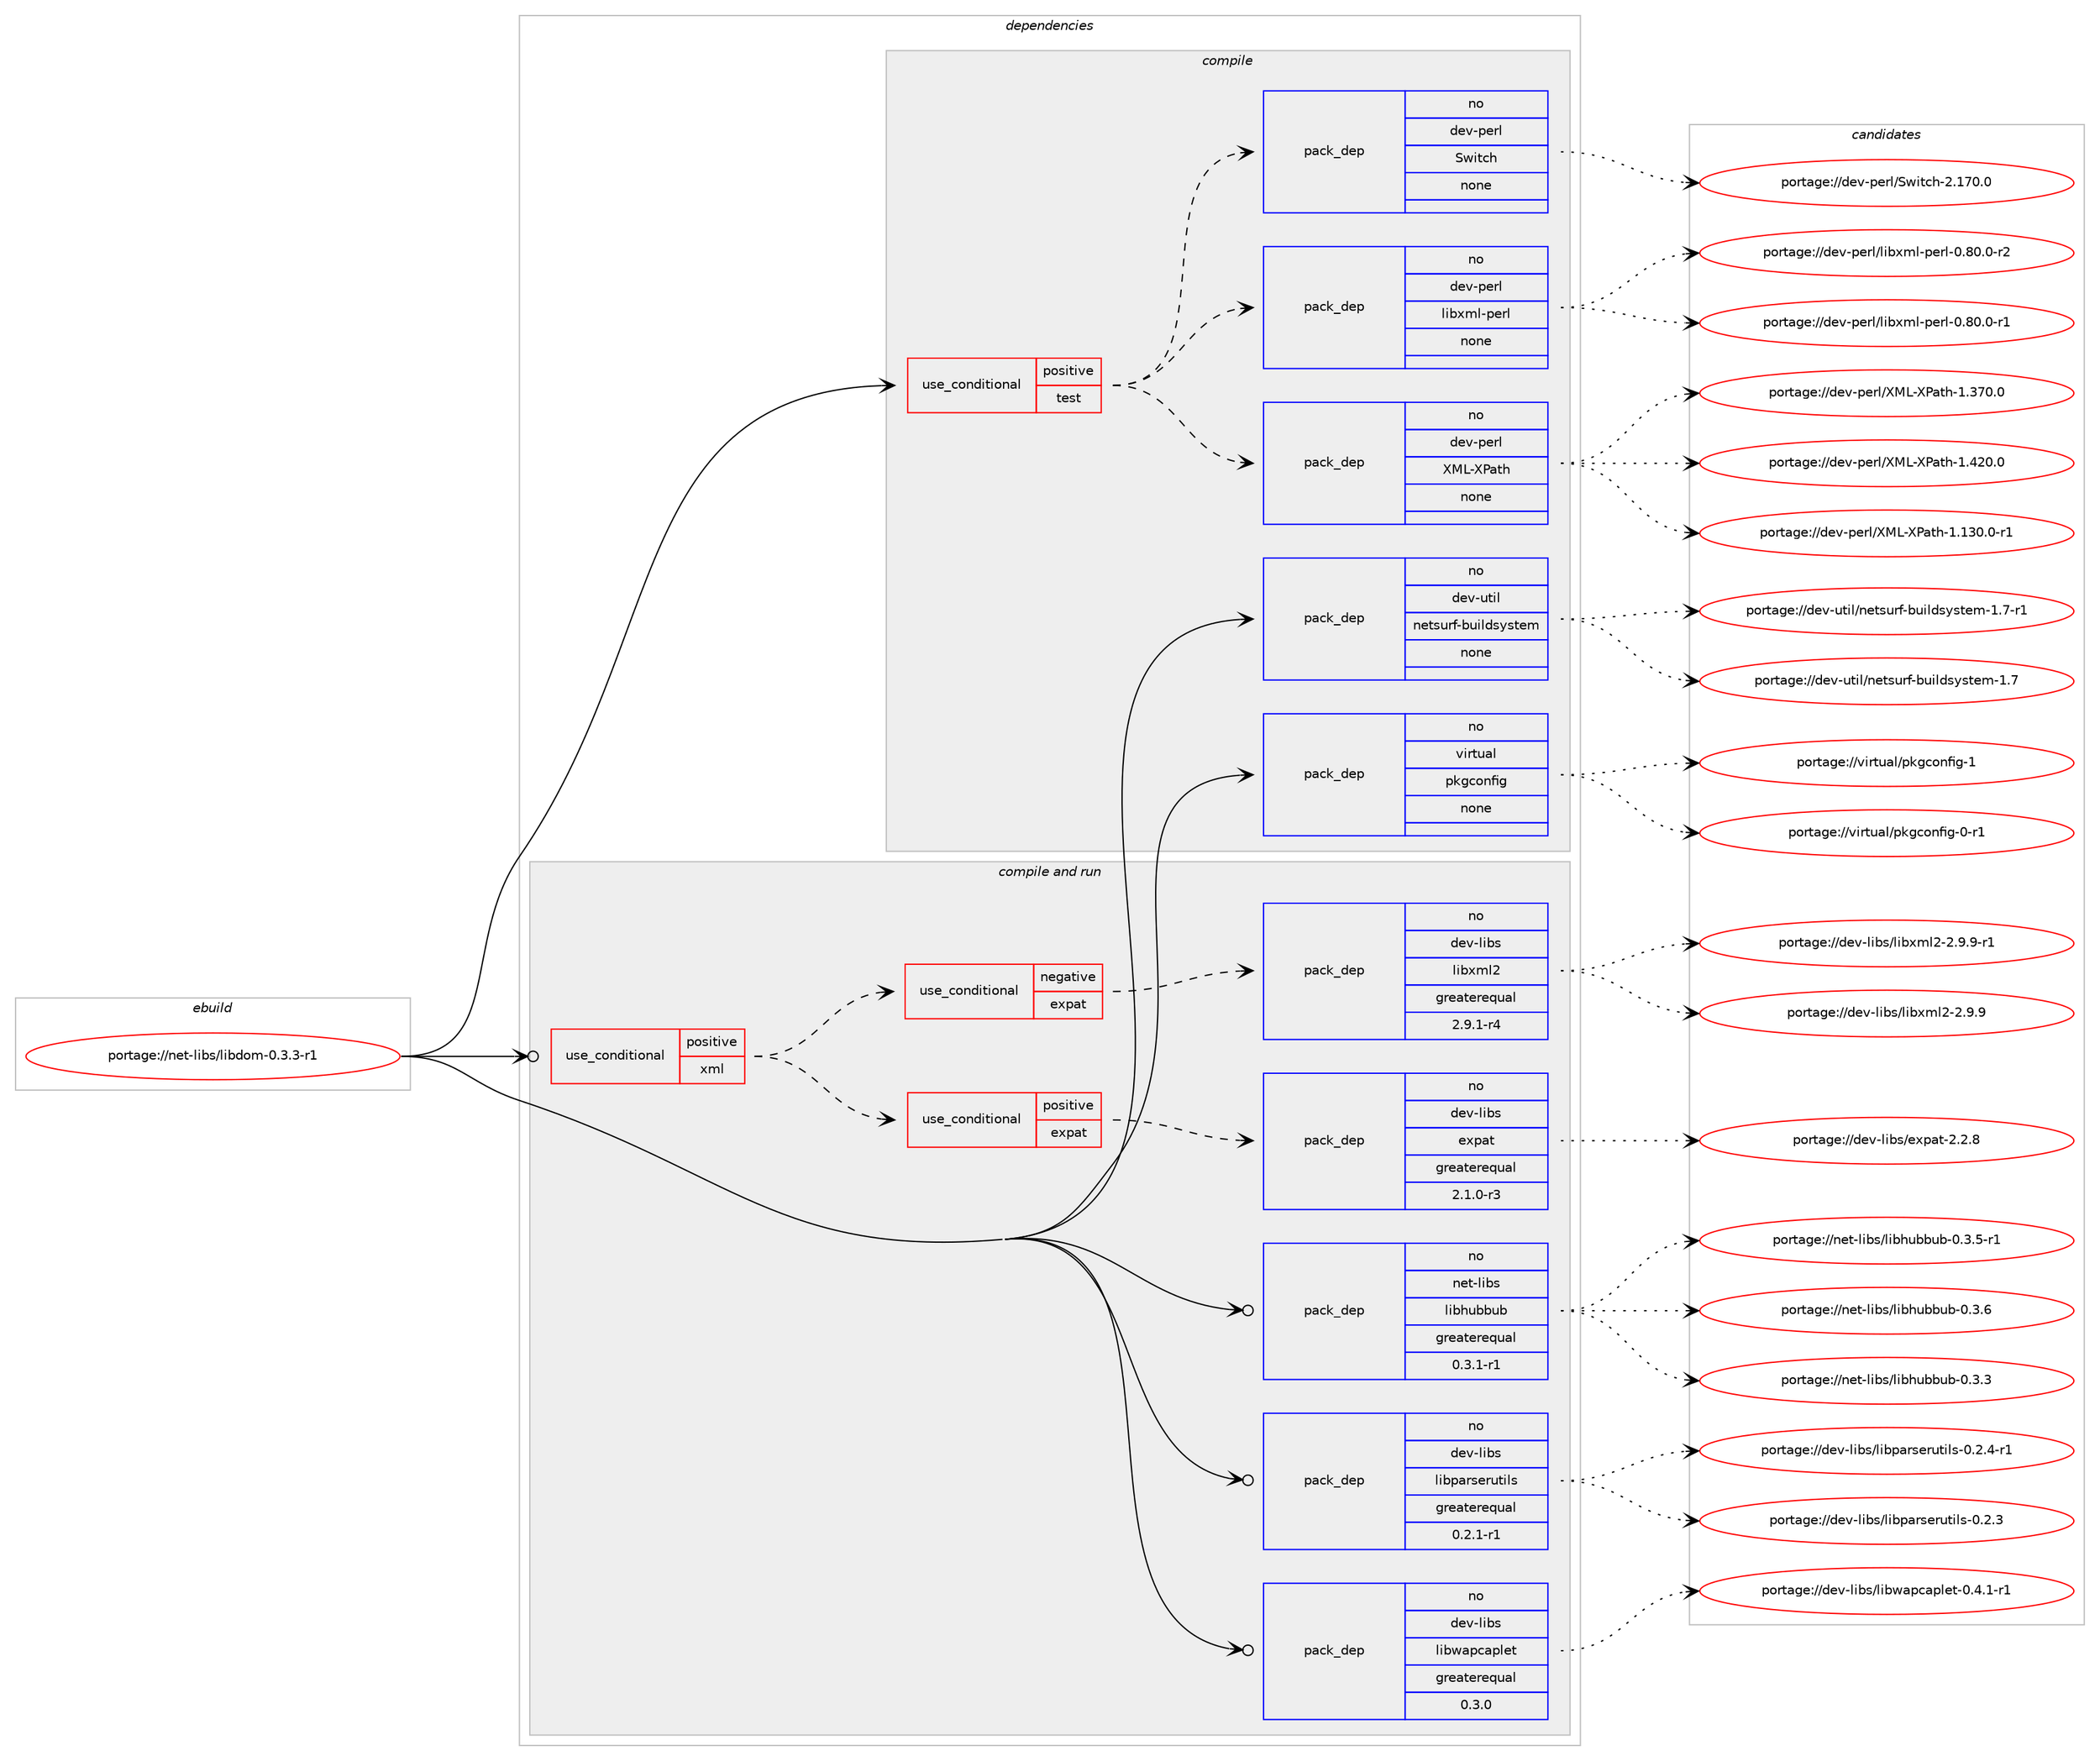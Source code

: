 digraph prolog {

# *************
# Graph options
# *************

newrank=true;
concentrate=true;
compound=true;
graph [rankdir=LR,fontname=Helvetica,fontsize=10,ranksep=1.5];#, ranksep=2.5, nodesep=0.2];
edge  [arrowhead=vee];
node  [fontname=Helvetica,fontsize=10];

# **********
# The ebuild
# **********

subgraph cluster_leftcol {
color=gray;
rank=same;
label=<<i>ebuild</i>>;
id [label="portage://net-libs/libdom-0.3.3-r1", color=red, width=4, href="../net-libs/libdom-0.3.3-r1.svg"];
}

# ****************
# The dependencies
# ****************

subgraph cluster_midcol {
color=gray;
label=<<i>dependencies</i>>;
subgraph cluster_compile {
fillcolor="#eeeeee";
style=filled;
label=<<i>compile</i>>;
subgraph cond89847 {
dependency359203 [label=<<TABLE BORDER="0" CELLBORDER="1" CELLSPACING="0" CELLPADDING="4"><TR><TD ROWSPAN="3" CELLPADDING="10">use_conditional</TD></TR><TR><TD>positive</TD></TR><TR><TD>test</TD></TR></TABLE>>, shape=none, color=red];
subgraph pack263416 {
dependency359204 [label=<<TABLE BORDER="0" CELLBORDER="1" CELLSPACING="0" CELLPADDING="4" WIDTH="220"><TR><TD ROWSPAN="6" CELLPADDING="30">pack_dep</TD></TR><TR><TD WIDTH="110">no</TD></TR><TR><TD>dev-perl</TD></TR><TR><TD>XML-XPath</TD></TR><TR><TD>none</TD></TR><TR><TD></TD></TR></TABLE>>, shape=none, color=blue];
}
dependency359203:e -> dependency359204:w [weight=20,style="dashed",arrowhead="vee"];
subgraph pack263417 {
dependency359205 [label=<<TABLE BORDER="0" CELLBORDER="1" CELLSPACING="0" CELLPADDING="4" WIDTH="220"><TR><TD ROWSPAN="6" CELLPADDING="30">pack_dep</TD></TR><TR><TD WIDTH="110">no</TD></TR><TR><TD>dev-perl</TD></TR><TR><TD>libxml-perl</TD></TR><TR><TD>none</TD></TR><TR><TD></TD></TR></TABLE>>, shape=none, color=blue];
}
dependency359203:e -> dependency359205:w [weight=20,style="dashed",arrowhead="vee"];
subgraph pack263418 {
dependency359206 [label=<<TABLE BORDER="0" CELLBORDER="1" CELLSPACING="0" CELLPADDING="4" WIDTH="220"><TR><TD ROWSPAN="6" CELLPADDING="30">pack_dep</TD></TR><TR><TD WIDTH="110">no</TD></TR><TR><TD>dev-perl</TD></TR><TR><TD>Switch</TD></TR><TR><TD>none</TD></TR><TR><TD></TD></TR></TABLE>>, shape=none, color=blue];
}
dependency359203:e -> dependency359206:w [weight=20,style="dashed",arrowhead="vee"];
}
id:e -> dependency359203:w [weight=20,style="solid",arrowhead="vee"];
subgraph pack263419 {
dependency359207 [label=<<TABLE BORDER="0" CELLBORDER="1" CELLSPACING="0" CELLPADDING="4" WIDTH="220"><TR><TD ROWSPAN="6" CELLPADDING="30">pack_dep</TD></TR><TR><TD WIDTH="110">no</TD></TR><TR><TD>dev-util</TD></TR><TR><TD>netsurf-buildsystem</TD></TR><TR><TD>none</TD></TR><TR><TD></TD></TR></TABLE>>, shape=none, color=blue];
}
id:e -> dependency359207:w [weight=20,style="solid",arrowhead="vee"];
subgraph pack263420 {
dependency359208 [label=<<TABLE BORDER="0" CELLBORDER="1" CELLSPACING="0" CELLPADDING="4" WIDTH="220"><TR><TD ROWSPAN="6" CELLPADDING="30">pack_dep</TD></TR><TR><TD WIDTH="110">no</TD></TR><TR><TD>virtual</TD></TR><TR><TD>pkgconfig</TD></TR><TR><TD>none</TD></TR><TR><TD></TD></TR></TABLE>>, shape=none, color=blue];
}
id:e -> dependency359208:w [weight=20,style="solid",arrowhead="vee"];
}
subgraph cluster_compileandrun {
fillcolor="#eeeeee";
style=filled;
label=<<i>compile and run</i>>;
subgraph cond89848 {
dependency359209 [label=<<TABLE BORDER="0" CELLBORDER="1" CELLSPACING="0" CELLPADDING="4"><TR><TD ROWSPAN="3" CELLPADDING="10">use_conditional</TD></TR><TR><TD>positive</TD></TR><TR><TD>xml</TD></TR></TABLE>>, shape=none, color=red];
subgraph cond89849 {
dependency359210 [label=<<TABLE BORDER="0" CELLBORDER="1" CELLSPACING="0" CELLPADDING="4"><TR><TD ROWSPAN="3" CELLPADDING="10">use_conditional</TD></TR><TR><TD>positive</TD></TR><TR><TD>expat</TD></TR></TABLE>>, shape=none, color=red];
subgraph pack263421 {
dependency359211 [label=<<TABLE BORDER="0" CELLBORDER="1" CELLSPACING="0" CELLPADDING="4" WIDTH="220"><TR><TD ROWSPAN="6" CELLPADDING="30">pack_dep</TD></TR><TR><TD WIDTH="110">no</TD></TR><TR><TD>dev-libs</TD></TR><TR><TD>expat</TD></TR><TR><TD>greaterequal</TD></TR><TR><TD>2.1.0-r3</TD></TR></TABLE>>, shape=none, color=blue];
}
dependency359210:e -> dependency359211:w [weight=20,style="dashed",arrowhead="vee"];
}
dependency359209:e -> dependency359210:w [weight=20,style="dashed",arrowhead="vee"];
subgraph cond89850 {
dependency359212 [label=<<TABLE BORDER="0" CELLBORDER="1" CELLSPACING="0" CELLPADDING="4"><TR><TD ROWSPAN="3" CELLPADDING="10">use_conditional</TD></TR><TR><TD>negative</TD></TR><TR><TD>expat</TD></TR></TABLE>>, shape=none, color=red];
subgraph pack263422 {
dependency359213 [label=<<TABLE BORDER="0" CELLBORDER="1" CELLSPACING="0" CELLPADDING="4" WIDTH="220"><TR><TD ROWSPAN="6" CELLPADDING="30">pack_dep</TD></TR><TR><TD WIDTH="110">no</TD></TR><TR><TD>dev-libs</TD></TR><TR><TD>libxml2</TD></TR><TR><TD>greaterequal</TD></TR><TR><TD>2.9.1-r4</TD></TR></TABLE>>, shape=none, color=blue];
}
dependency359212:e -> dependency359213:w [weight=20,style="dashed",arrowhead="vee"];
}
dependency359209:e -> dependency359212:w [weight=20,style="dashed",arrowhead="vee"];
}
id:e -> dependency359209:w [weight=20,style="solid",arrowhead="odotvee"];
subgraph pack263423 {
dependency359214 [label=<<TABLE BORDER="0" CELLBORDER="1" CELLSPACING="0" CELLPADDING="4" WIDTH="220"><TR><TD ROWSPAN="6" CELLPADDING="30">pack_dep</TD></TR><TR><TD WIDTH="110">no</TD></TR><TR><TD>dev-libs</TD></TR><TR><TD>libparserutils</TD></TR><TR><TD>greaterequal</TD></TR><TR><TD>0.2.1-r1</TD></TR></TABLE>>, shape=none, color=blue];
}
id:e -> dependency359214:w [weight=20,style="solid",arrowhead="odotvee"];
subgraph pack263424 {
dependency359215 [label=<<TABLE BORDER="0" CELLBORDER="1" CELLSPACING="0" CELLPADDING="4" WIDTH="220"><TR><TD ROWSPAN="6" CELLPADDING="30">pack_dep</TD></TR><TR><TD WIDTH="110">no</TD></TR><TR><TD>dev-libs</TD></TR><TR><TD>libwapcaplet</TD></TR><TR><TD>greaterequal</TD></TR><TR><TD>0.3.0</TD></TR></TABLE>>, shape=none, color=blue];
}
id:e -> dependency359215:w [weight=20,style="solid",arrowhead="odotvee"];
subgraph pack263425 {
dependency359216 [label=<<TABLE BORDER="0" CELLBORDER="1" CELLSPACING="0" CELLPADDING="4" WIDTH="220"><TR><TD ROWSPAN="6" CELLPADDING="30">pack_dep</TD></TR><TR><TD WIDTH="110">no</TD></TR><TR><TD>net-libs</TD></TR><TR><TD>libhubbub</TD></TR><TR><TD>greaterequal</TD></TR><TR><TD>0.3.1-r1</TD></TR></TABLE>>, shape=none, color=blue];
}
id:e -> dependency359216:w [weight=20,style="solid",arrowhead="odotvee"];
}
subgraph cluster_run {
fillcolor="#eeeeee";
style=filled;
label=<<i>run</i>>;
}
}

# **************
# The candidates
# **************

subgraph cluster_choices {
rank=same;
color=gray;
label=<<i>candidates</i>>;

subgraph choice263416 {
color=black;
nodesep=1;
choiceportage10010111845112101114108478877764588809711610445494649514846484511449 [label="portage://dev-perl/XML-XPath-1.130.0-r1", color=red, width=4,href="../dev-perl/XML-XPath-1.130.0-r1.svg"];
choiceportage1001011184511210111410847887776458880971161044549465155484648 [label="portage://dev-perl/XML-XPath-1.370.0", color=red, width=4,href="../dev-perl/XML-XPath-1.370.0.svg"];
choiceportage1001011184511210111410847887776458880971161044549465250484648 [label="portage://dev-perl/XML-XPath-1.420.0", color=red, width=4,href="../dev-perl/XML-XPath-1.420.0.svg"];
dependency359204:e -> choiceportage10010111845112101114108478877764588809711610445494649514846484511449:w [style=dotted,weight="100"];
dependency359204:e -> choiceportage1001011184511210111410847887776458880971161044549465155484648:w [style=dotted,weight="100"];
dependency359204:e -> choiceportage1001011184511210111410847887776458880971161044549465250484648:w [style=dotted,weight="100"];
}
subgraph choice263417 {
color=black;
nodesep=1;
choiceportage10010111845112101114108471081059812010910845112101114108454846564846484511449 [label="portage://dev-perl/libxml-perl-0.80.0-r1", color=red, width=4,href="../dev-perl/libxml-perl-0.80.0-r1.svg"];
choiceportage10010111845112101114108471081059812010910845112101114108454846564846484511450 [label="portage://dev-perl/libxml-perl-0.80.0-r2", color=red, width=4,href="../dev-perl/libxml-perl-0.80.0-r2.svg"];
dependency359205:e -> choiceportage10010111845112101114108471081059812010910845112101114108454846564846484511449:w [style=dotted,weight="100"];
dependency359205:e -> choiceportage10010111845112101114108471081059812010910845112101114108454846564846484511450:w [style=dotted,weight="100"];
}
subgraph choice263418 {
color=black;
nodesep=1;
choiceportage100101118451121011141084783119105116991044550464955484648 [label="portage://dev-perl/Switch-2.170.0", color=red, width=4,href="../dev-perl/Switch-2.170.0.svg"];
dependency359206:e -> choiceportage100101118451121011141084783119105116991044550464955484648:w [style=dotted,weight="100"];
}
subgraph choice263419 {
color=black;
nodesep=1;
choiceportage1001011184511711610510847110101116115117114102459811710510810011512111511610110945494655 [label="portage://dev-util/netsurf-buildsystem-1.7", color=red, width=4,href="../dev-util/netsurf-buildsystem-1.7.svg"];
choiceportage10010111845117116105108471101011161151171141024598117105108100115121115116101109454946554511449 [label="portage://dev-util/netsurf-buildsystem-1.7-r1", color=red, width=4,href="../dev-util/netsurf-buildsystem-1.7-r1.svg"];
dependency359207:e -> choiceportage1001011184511711610510847110101116115117114102459811710510810011512111511610110945494655:w [style=dotted,weight="100"];
dependency359207:e -> choiceportage10010111845117116105108471101011161151171141024598117105108100115121115116101109454946554511449:w [style=dotted,weight="100"];
}
subgraph choice263420 {
color=black;
nodesep=1;
choiceportage11810511411611797108471121071039911111010210510345484511449 [label="portage://virtual/pkgconfig-0-r1", color=red, width=4,href="../virtual/pkgconfig-0-r1.svg"];
choiceportage1181051141161179710847112107103991111101021051034549 [label="portage://virtual/pkgconfig-1", color=red, width=4,href="../virtual/pkgconfig-1.svg"];
dependency359208:e -> choiceportage11810511411611797108471121071039911111010210510345484511449:w [style=dotted,weight="100"];
dependency359208:e -> choiceportage1181051141161179710847112107103991111101021051034549:w [style=dotted,weight="100"];
}
subgraph choice263421 {
color=black;
nodesep=1;
choiceportage10010111845108105981154710112011297116455046504656 [label="portage://dev-libs/expat-2.2.8", color=red, width=4,href="../dev-libs/expat-2.2.8.svg"];
dependency359211:e -> choiceportage10010111845108105981154710112011297116455046504656:w [style=dotted,weight="100"];
}
subgraph choice263422 {
color=black;
nodesep=1;
choiceportage1001011184510810598115471081059812010910850455046574657 [label="portage://dev-libs/libxml2-2.9.9", color=red, width=4,href="../dev-libs/libxml2-2.9.9.svg"];
choiceportage10010111845108105981154710810598120109108504550465746574511449 [label="portage://dev-libs/libxml2-2.9.9-r1", color=red, width=4,href="../dev-libs/libxml2-2.9.9-r1.svg"];
dependency359213:e -> choiceportage1001011184510810598115471081059812010910850455046574657:w [style=dotted,weight="100"];
dependency359213:e -> choiceportage10010111845108105981154710810598120109108504550465746574511449:w [style=dotted,weight="100"];
}
subgraph choice263423 {
color=black;
nodesep=1;
choiceportage1001011184510810598115471081059811297114115101114117116105108115454846504651 [label="portage://dev-libs/libparserutils-0.2.3", color=red, width=4,href="../dev-libs/libparserutils-0.2.3.svg"];
choiceportage10010111845108105981154710810598112971141151011141171161051081154548465046524511449 [label="portage://dev-libs/libparserutils-0.2.4-r1", color=red, width=4,href="../dev-libs/libparserutils-0.2.4-r1.svg"];
dependency359214:e -> choiceportage1001011184510810598115471081059811297114115101114117116105108115454846504651:w [style=dotted,weight="100"];
dependency359214:e -> choiceportage10010111845108105981154710810598112971141151011141171161051081154548465046524511449:w [style=dotted,weight="100"];
}
subgraph choice263424 {
color=black;
nodesep=1;
choiceportage100101118451081059811547108105981199711299971121081011164548465246494511449 [label="portage://dev-libs/libwapcaplet-0.4.1-r1", color=red, width=4,href="../dev-libs/libwapcaplet-0.4.1-r1.svg"];
dependency359215:e -> choiceportage100101118451081059811547108105981199711299971121081011164548465246494511449:w [style=dotted,weight="100"];
}
subgraph choice263425 {
color=black;
nodesep=1;
choiceportage11010111645108105981154710810598104117989811798454846514651 [label="portage://net-libs/libhubbub-0.3.3", color=red, width=4,href="../net-libs/libhubbub-0.3.3.svg"];
choiceportage110101116451081059811547108105981041179898117984548465146534511449 [label="portage://net-libs/libhubbub-0.3.5-r1", color=red, width=4,href="../net-libs/libhubbub-0.3.5-r1.svg"];
choiceportage11010111645108105981154710810598104117989811798454846514654 [label="portage://net-libs/libhubbub-0.3.6", color=red, width=4,href="../net-libs/libhubbub-0.3.6.svg"];
dependency359216:e -> choiceportage11010111645108105981154710810598104117989811798454846514651:w [style=dotted,weight="100"];
dependency359216:e -> choiceportage110101116451081059811547108105981041179898117984548465146534511449:w [style=dotted,weight="100"];
dependency359216:e -> choiceportage11010111645108105981154710810598104117989811798454846514654:w [style=dotted,weight="100"];
}
}

}
